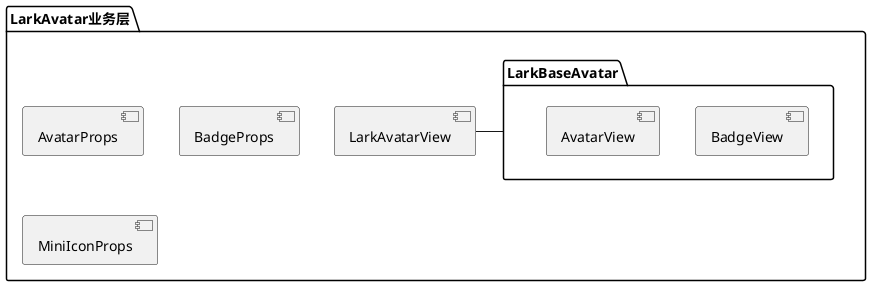 @startuml LarkAvatarLayered

package "LarkAvatar业务层" {
  [LarkAvatarView] - LarkBaseAvatar
  [AvatarProps]
  [BadgeProps]
  [MiniIconProps]
}

package "LarkBaseAvatar" {
  [BadgeView]
  [AvatarView]
}

@enduml

@startuml LarkAvatarView

enum MiniIconType {
    UNKNOWN,
    DYNAMIC,
    CHAT,
    THRED,
    TOPIC,
    PPT,
    DOCS,
    SHEET,
    MINDNOTE,
    TABLE,
    MICROAPP
}

interface ILarkAvatarMiniIconModel {
    var type: MiniIconType
    var iconKey: String?
    var icon: Image?
    var iconUrl: String?
}

interface ILarkAvatarBadgeModel {
    var badgeCount: Int
    var isDone: Boolean
    var isRemind: Boolean
    var isAt: Boolean
    var isStrongBadgeRemind: Boolean
}

interface ILarkAvatarModel {
    var avatarKey: String?
    var placeHolder: Image?
    var isUrgent: Bool
    var badge: ILarkAvatarBadgeModel?
    var icon: ILarkAvatarMiniIconModel?
}

class LarkAvatarView {
    - avatarView: LarkCommonAvatarView
    + setImage(Image, Placeholder)
    + setKey(String, Placeholder)
    + setUrl(Url, Placeholder)
    + set(ILarkAvatarBadgeModel, ILarkAvatarMiniIconModel?)
}

enum BadgeType {
    string,
    icon
}

interface Border {
    width: Float
    color: Color
}

interface Badge {
    type: BadgeType
    text: String?
    icon: Image?
    border: Border?
    textColor: Color?
    backgroundColor: Color?
}

class LarkCommonAvatarView {
    + border: Image?
    + image: Image?
    + topRightBadge: Badge?
    + bottomRightBadge: Badge?
}

LarkAvatarView --> LarkCommonAvatarView
LarkCommonAvatarView --> Badge
Badge --> Border
Badge --> BadgeType
LarkAvatarView --> ILarkAvatarModel
ILarkAvatarModel --> ILarkAvatarBadgeModel
ILarkAvatarModel --> ILarkAvatarMiniIconModel
ILarkAvatarMiniIconModel --> MiniIconType


@enduml

@startuml LarkTags

interface LarkTagsModel {
    isDepartment: Boolean
}

interface LarkCommonTagModel {
    icon: Image?
    iconKey: String?
    iconUrl: String?
}

interface LarkCommonTagsModel {
    Array<LarkCommonTagModel> models
}

@enduml

